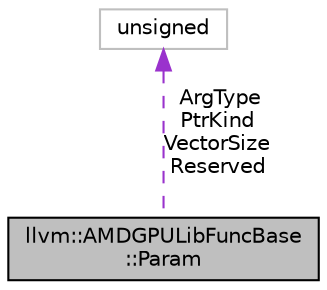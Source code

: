 digraph "llvm::AMDGPULibFuncBase::Param"
{
 // LATEX_PDF_SIZE
  bgcolor="transparent";
  edge [fontname="Helvetica",fontsize="10",labelfontname="Helvetica",labelfontsize="10"];
  node [fontname="Helvetica",fontsize="10",shape=record];
  Node1 [label="llvm::AMDGPULibFuncBase\l::Param",height=0.2,width=0.4,color="black", fillcolor="grey75", style="filled", fontcolor="black",tooltip=" "];
  Node2 -> Node1 [dir="back",color="darkorchid3",fontsize="10",style="dashed",label=" ArgType\nPtrKind\nVectorSize\nReserved" ,fontname="Helvetica"];
  Node2 [label="unsigned",height=0.2,width=0.4,color="grey75",tooltip=" "];
}
